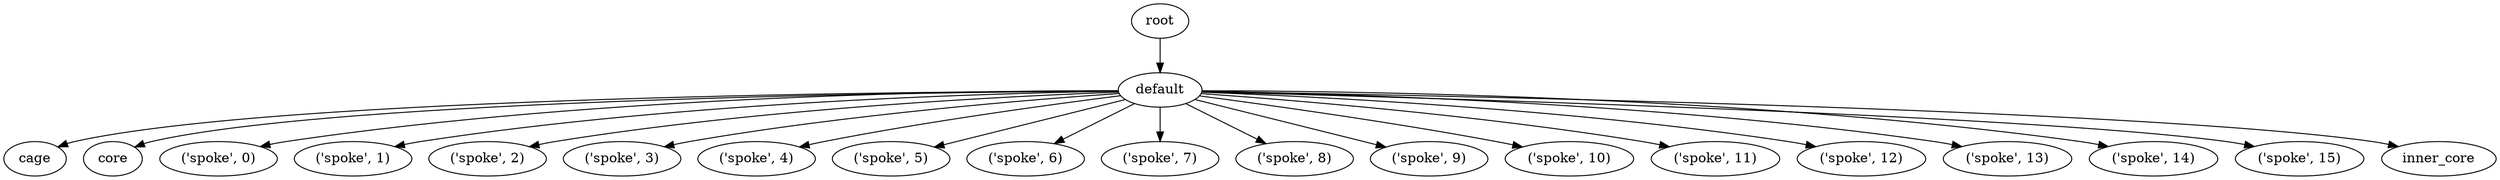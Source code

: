 digraph default {
    root_1 [label="root"];
    default_2 [label="default"];
    cage_3 [label="cage"];
    core_4 [label="core"];
    spoke_5 [label="\('spoke',\ 0\)"];
    spoke_6 [label="\('spoke',\ 1\)"];
    spoke_7 [label="\('spoke',\ 2\)"];
    spoke_8 [label="\('spoke',\ 3\)"];
    spoke_9 [label="\('spoke',\ 4\)"];
    spoke_10 [label="\('spoke',\ 5\)"];
    spoke_11 [label="\('spoke',\ 6\)"];
    spoke_12 [label="\('spoke',\ 7\)"];
    spoke_13 [label="\('spoke',\ 8\)"];
    spoke_14 [label="\('spoke',\ 9\)"];
    spoke_15 [label="\('spoke',\ 10\)"];
    spoke_16 [label="\('spoke',\ 11\)"];
    spoke_17 [label="\('spoke',\ 12\)"];
    spoke_18 [label="\('spoke',\ 13\)"];
    spoke_19 [label="\('spoke',\ 14\)"];
    spoke_20 [label="\('spoke',\ 15\)"];
    inner_core_21 [label="inner_core"];
    root_1 -> default_2;
    default_2 -> cage_3;
    default_2 -> core_4;
    default_2 -> spoke_5;
    default_2 -> spoke_6;
    default_2 -> spoke_7;
    default_2 -> spoke_8;
    default_2 -> spoke_9;
    default_2 -> spoke_10;
    default_2 -> spoke_11;
    default_2 -> spoke_12;
    default_2 -> spoke_13;
    default_2 -> spoke_14;
    default_2 -> spoke_15;
    default_2 -> spoke_16;
    default_2 -> spoke_17;
    default_2 -> spoke_18;
    default_2 -> spoke_19;
    default_2 -> spoke_20;
    default_2 -> inner_core_21;
}
